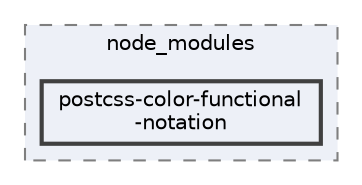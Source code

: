 digraph "pkiclassroomrescheduler/src/main/frontend/node_modules/postcss-color-functional-notation"
{
 // LATEX_PDF_SIZE
  bgcolor="transparent";
  edge [fontname=Helvetica,fontsize=10,labelfontname=Helvetica,labelfontsize=10];
  node [fontname=Helvetica,fontsize=10,shape=box,height=0.2,width=0.4];
  compound=true
  subgraph clusterdir_72953eda66ccb3a2722c28e1c3e6c23b {
    graph [ bgcolor="#edf0f7", pencolor="grey50", label="node_modules", fontname=Helvetica,fontsize=10 style="filled,dashed", URL="dir_72953eda66ccb3a2722c28e1c3e6c23b.html",tooltip=""]
  dir_4981b4d56f29f41da4170505072c3c98 [label="postcss-color-functional\l-notation", fillcolor="#edf0f7", color="grey25", style="filled,bold", URL="dir_4981b4d56f29f41da4170505072c3c98.html",tooltip=""];
  }
}
